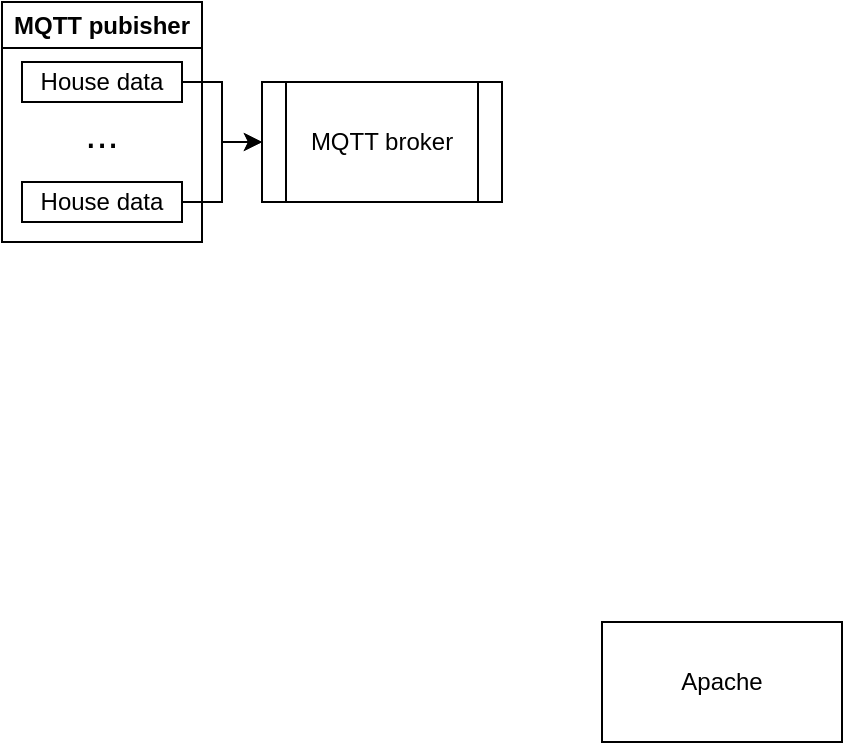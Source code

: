 <mxfile version="26.2.2" pages="3">
  <diagram name="full" id="dZzOITv1hi7rlCNjLrVU">
    <mxGraphModel dx="1159" dy="607" grid="1" gridSize="10" guides="1" tooltips="1" connect="1" arrows="1" fold="1" page="1" pageScale="1" pageWidth="850" pageHeight="1100" math="0" shadow="0">
      <root>
        <mxCell id="0" />
        <mxCell id="1" parent="0" />
        <mxCell id="PfXs2JRaWIOhIZIZ-pXQ-11" style="edgeStyle=orthogonalEdgeStyle;rounded=0;orthogonalLoop=1;jettySize=auto;html=1;entryX=0;entryY=0.5;entryDx=0;entryDy=0;" parent="1" source="PfXs2JRaWIOhIZIZ-pXQ-2" target="PfXs2JRaWIOhIZIZ-pXQ-9" edge="1">
          <mxGeometry relative="1" as="geometry" />
        </mxCell>
        <mxCell id="PfXs2JRaWIOhIZIZ-pXQ-2" value="House data" style="rounded=0;whiteSpace=wrap;html=1;" parent="1" vertex="1">
          <mxGeometry x="80" y="180" width="80" height="20" as="geometry" />
        </mxCell>
        <mxCell id="PfXs2JRaWIOhIZIZ-pXQ-10" style="edgeStyle=orthogonalEdgeStyle;rounded=0;orthogonalLoop=1;jettySize=auto;html=1;exitX=1;exitY=0.5;exitDx=0;exitDy=0;entryX=0;entryY=0.5;entryDx=0;entryDy=0;" parent="1" source="PfXs2JRaWIOhIZIZ-pXQ-3" target="PfXs2JRaWIOhIZIZ-pXQ-9" edge="1">
          <mxGeometry relative="1" as="geometry" />
        </mxCell>
        <mxCell id="PfXs2JRaWIOhIZIZ-pXQ-3" value="House data" style="rounded=0;whiteSpace=wrap;html=1;" parent="1" vertex="1">
          <mxGeometry x="80" y="120" width="80" height="20" as="geometry" />
        </mxCell>
        <mxCell id="PfXs2JRaWIOhIZIZ-pXQ-6" value="..." style="text;html=1;align=center;verticalAlign=middle;whiteSpace=wrap;rounded=0;fontSize=20;" parent="1" vertex="1">
          <mxGeometry x="90" y="140" width="60" height="30" as="geometry" />
        </mxCell>
        <mxCell id="PfXs2JRaWIOhIZIZ-pXQ-8" value="MQTT pubisher" style="swimlane;whiteSpace=wrap;html=1;" parent="1" vertex="1">
          <mxGeometry x="70" y="90" width="100" height="120" as="geometry" />
        </mxCell>
        <mxCell id="PfXs2JRaWIOhIZIZ-pXQ-9" value="MQTT broker" style="shape=process;whiteSpace=wrap;html=1;backgroundOutline=1;" parent="1" vertex="1">
          <mxGeometry x="200" y="130" width="120" height="60" as="geometry" />
        </mxCell>
        <mxCell id="PfXs2JRaWIOhIZIZ-pXQ-12" value="Apache" style="rounded=0;whiteSpace=wrap;html=1;" parent="1" vertex="1">
          <mxGeometry x="370" y="400" width="120" height="60" as="geometry" />
        </mxCell>
      </root>
    </mxGraphModel>
  </diagram>
  <diagram id="nQLmRad-1knp0SZ6Q9dp" name="state-discretization">
    <mxGraphModel dx="1030" dy="631" grid="1" gridSize="10" guides="1" tooltips="1" connect="1" arrows="1" fold="1" page="1" pageScale="1" pageWidth="850" pageHeight="1100" math="0" shadow="0">
      <root>
        <mxCell id="0" />
        <mxCell id="1" parent="0" />
        <mxCell id="XIaXjfhC_mMfA6cF7CGS-1" value="Memory Usage&lt;div&gt;(70%, 80%,...)&lt;/div&gt;" style="rounded=0;whiteSpace=wrap;html=1;" parent="1" vertex="1">
          <mxGeometry x="110" y="240" width="160" height="40" as="geometry" />
        </mxCell>
        <mxCell id="XIaXjfhC_mMfA6cF7CGS-9" style="edgeStyle=orthogonalEdgeStyle;rounded=0;orthogonalLoop=1;jettySize=auto;html=1;entryX=0;entryY=0.5;entryDx=0;entryDy=0;" parent="1" source="XIaXjfhC_mMfA6cF7CGS-4" target="XIaXjfhC_mMfA6cF7CGS-8" edge="1">
          <mxGeometry relative="1" as="geometry">
            <mxPoint x="350" y="340" as="targetPoint" />
          </mxGeometry>
        </mxCell>
        <mxCell id="XIaXjfhC_mMfA6cF7CGS-4" value="Continuous" style="swimlane;whiteSpace=wrap;html=1;" parent="1" vertex="1">
          <mxGeometry x="100" y="210" width="180" height="260" as="geometry" />
        </mxCell>
        <mxCell id="XIaXjfhC_mMfA6cF7CGS-3" value="Number of supervisors&lt;div&gt;(1, 2,..., 5)&lt;/div&gt;" style="rounded=0;whiteSpace=wrap;html=1;" parent="XIaXjfhC_mMfA6cF7CGS-4" vertex="1">
          <mxGeometry x="10" y="210" width="160" height="40" as="geometry" />
        </mxCell>
        <mxCell id="5xx9c7VVXwqDSF38ih0r-1" value="Spout messages emitted&lt;div&gt;(500, 700, 3.000,...)&lt;/div&gt;" style="rounded=0;whiteSpace=wrap;html=1;" parent="XIaXjfhC_mMfA6cF7CGS-4" vertex="1">
          <mxGeometry x="10" y="150" width="160" height="40" as="geometry" />
        </mxCell>
        <mxCell id="XIaXjfhC_mMfA6cF7CGS-2" value="Previous spout messages emitted&amp;nbsp;&lt;span style=&quot;background-color: transparent; color: light-dark(rgb(0, 0, 0), rgb(255, 255, 255));&quot;&gt;(500, 700, 3.000,...)&lt;/span&gt;" style="rounded=0;whiteSpace=wrap;html=1;" parent="XIaXjfhC_mMfA6cF7CGS-4" vertex="1">
          <mxGeometry x="10" y="90" width="160" height="40" as="geometry" />
        </mxCell>
        <mxCell id="XIaXjfhC_mMfA6cF7CGS-5" value="Memory Usage&lt;div&gt;10 bins&amp;nbsp;&lt;span style=&quot;background-color: transparent; color: light-dark(rgb(0, 0, 0), rgb(255, 255, 255));&quot;&gt;(1, 2,..., 10)&amp;nbsp;&lt;/span&gt;&lt;/div&gt;" style="rounded=0;whiteSpace=wrap;html=1;" parent="1" vertex="1">
          <mxGeometry x="370" y="240" width="160" height="40" as="geometry" />
        </mxCell>
        <mxCell id="XIaXjfhC_mMfA6cF7CGS-8" value="Discrete" style="swimlane;whiteSpace=wrap;html=1;" parent="1" vertex="1">
          <mxGeometry x="360" y="210" width="180" height="260" as="geometry" />
        </mxCell>
        <mxCell id="XIaXjfhC_mMfA6cF7CGS-7" value="Number of supervisors&lt;div&gt;(1, 2,..., 5)&lt;/div&gt;" style="rounded=0;whiteSpace=wrap;html=1;" parent="XIaXjfhC_mMfA6cF7CGS-8" vertex="1">
          <mxGeometry x="10" y="210" width="160" height="40" as="geometry" />
        </mxCell>
        <mxCell id="5xx9c7VVXwqDSF38ih0r-2" value="Spout messages emitted - 20 bins&amp;nbsp;&lt;span style=&quot;background-color: transparent; color: light-dark(rgb(0, 0, 0), rgb(255, 255, 255));&quot;&gt;(1, 2,..., 20)&lt;/span&gt;" style="rounded=0;whiteSpace=wrap;html=1;" parent="XIaXjfhC_mMfA6cF7CGS-8" vertex="1">
          <mxGeometry x="10" y="150" width="160" height="40" as="geometry" />
        </mxCell>
        <mxCell id="XIaXjfhC_mMfA6cF7CGS-6" value="Previous spout messages emitted -&amp;nbsp;&lt;span style=&quot;background-color: transparent; color: light-dark(rgb(0, 0, 0), rgb(255, 255, 255));&quot;&gt;20 bins&amp;nbsp;&lt;/span&gt;&lt;span style=&quot;background-color: transparent; color: light-dark(rgb(0, 0, 0), rgb(255, 255, 255));&quot;&gt;(1, 2,..., 20)&lt;/span&gt;" style="rounded=0;whiteSpace=wrap;html=1;" parent="XIaXjfhC_mMfA6cF7CGS-8" vertex="1">
          <mxGeometry x="10" y="90" width="160" height="40" as="geometry" />
        </mxCell>
      </root>
    </mxGraphModel>
  </diagram>
  <diagram id="BLWnXZ_g68re7PKZhedQ" name="training-flow">
    <mxGraphModel dx="1159" dy="607" grid="1" gridSize="10" guides="1" tooltips="1" connect="1" arrows="1" fold="1" page="1" pageScale="1" pageWidth="850" pageHeight="1100" math="0" shadow="0">
      <root>
        <mxCell id="0" />
        <mxCell id="1" parent="0" />
        <mxCell id="QmpEzRAYWnrkLa1vq0NU-1" value="Episode" style="swimlane;whiteSpace=wrap;html=1;" parent="1" vertex="1">
          <mxGeometry x="330" y="330" width="200" height="200" as="geometry" />
        </mxCell>
        <mxCell id="QmpEzRAYWnrkLa1vq0NU-2" value="Environment reset" style="rounded=0;whiteSpace=wrap;html=1;" parent="1" vertex="1">
          <mxGeometry x="370" y="400" width="120" height="60" as="geometry" />
        </mxCell>
      </root>
    </mxGraphModel>
  </diagram>
</mxfile>
